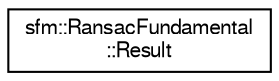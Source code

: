 digraph "Graphical Class Hierarchy"
{
  edge [fontname="FreeSans",fontsize="10",labelfontname="FreeSans",labelfontsize="10"];
  node [fontname="FreeSans",fontsize="10",shape=record];
  rankdir="LR";
  Node0 [label="sfm::RansacFundamental\l::Result",height=0.2,width=0.4,color="black", fillcolor="white", style="filled",URL="$structsfm_1_1_ransac_fundamental_1_1_result.html"];
}
